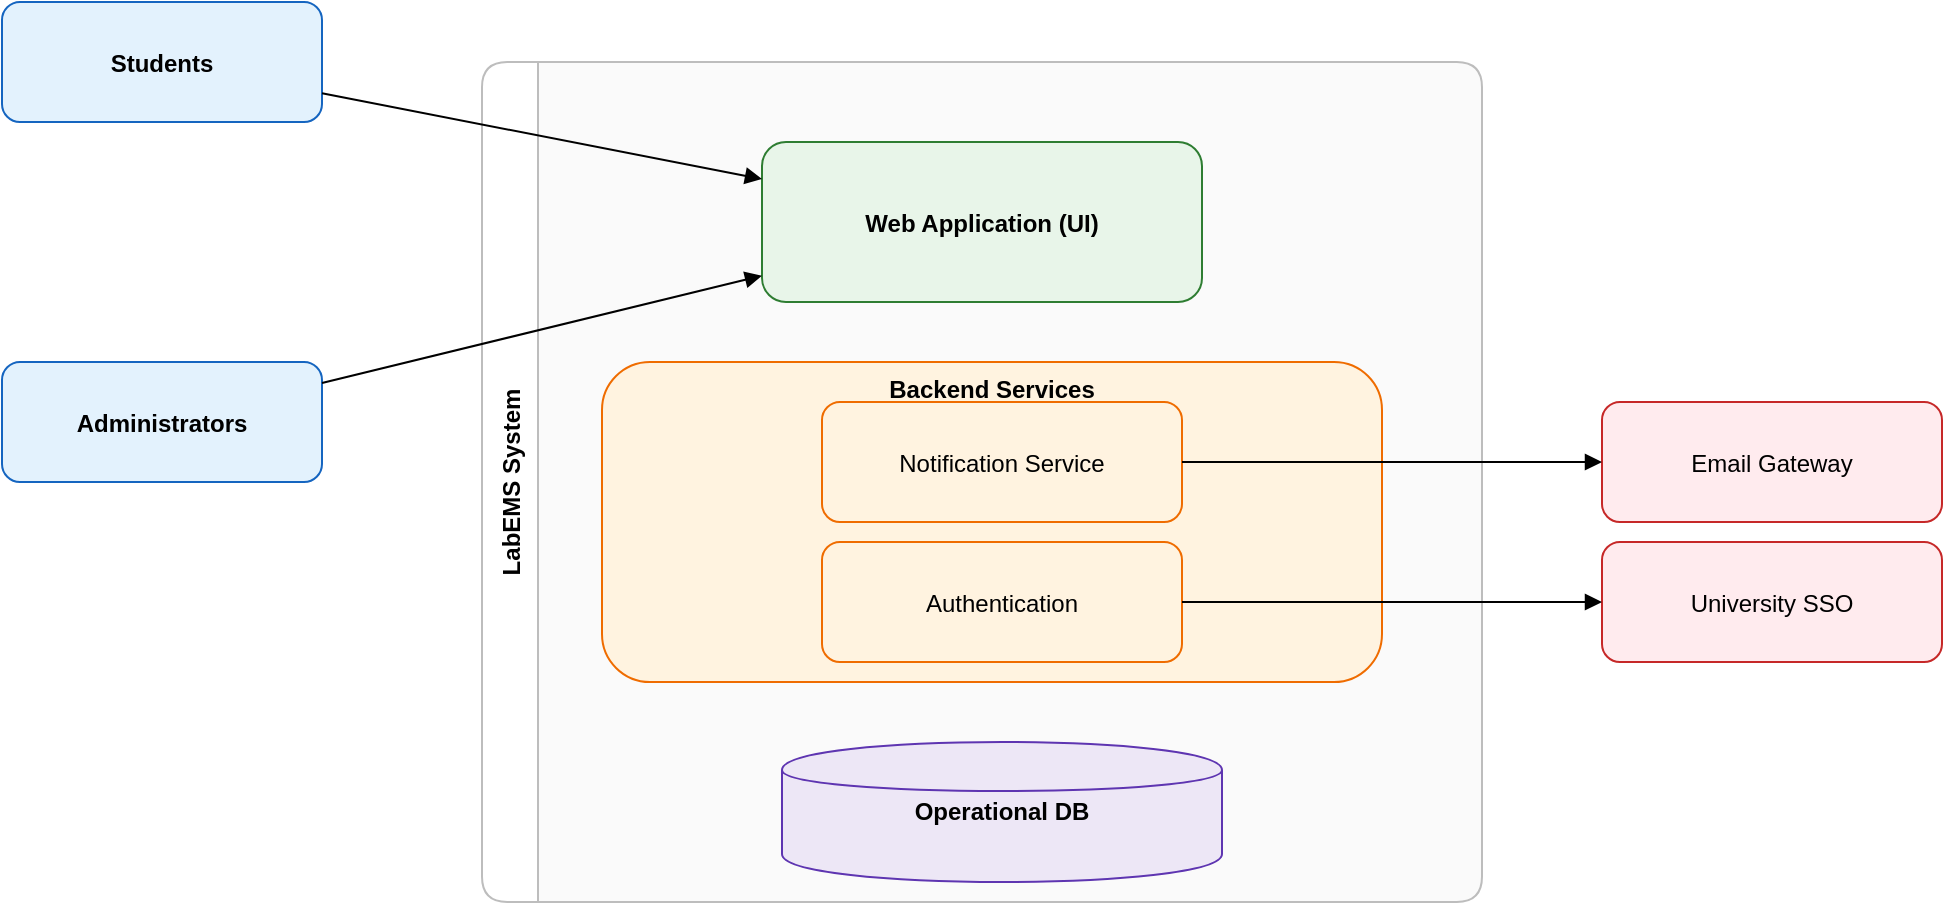 <mxfile version="26.0.16">
  <diagram name="System Context: LabEMS" id="0">
    <mxGraphModel dx="1434" dy="836" grid="1" gridSize="10" guides="1" tooltips="1" connect="1" arrows="1" fold="1" page="1" pageScale="1" pageWidth="1100" pageHeight="850" math="0" shadow="0">
      <root>
        <mxCell id="0" />
        <mxCell id="1" parent="0" />
        <mxCell id="sys_boundary" value="LabEMS System" style="shape=swimlane;rounded=1;horizontal=0;startSize=28;swimlaneFillColor=#FAFAFA;strokeColor=#BDBDBD;fontStyle=1;" parent="1" vertex="1">
          <mxGeometry x="360" y="140" width="500" height="420" as="geometry" />
        </mxCell>
        <mxCell id="ui_app" value="Web Application (UI)" style="shape=rectangle;rounded=1;fillColor=#E8F5E9;strokeColor=#2E7D32;fontStyle=1;verticalAlign=middle;" parent="sys_boundary" vertex="1">
          <mxGeometry x="140" y="40" width="220" height="80" as="geometry" />
        </mxCell>
        <mxCell id="svc_core" value="Backend Services" style="shape=rectangle;rounded=1;fillColor=#FFF3E0;strokeColor=#EF6C00;fontStyle=1;verticalAlign=top;" parent="sys_boundary" vertex="1">
          <mxGeometry x="60" y="150" width="390" height="160" as="geometry" />
        </mxCell>
        <mxCell id="svc_auth" value="Authentication" style="shape=rectangle;rounded=1;fillColor=#FFF3E0;strokeColor=#EF6C00;" parent="sys_boundary" vertex="1">
          <mxGeometry x="170" y="240" width="180" height="60" as="geometry" />
        </mxCell>
        <mxCell id="svc_notify" value="Notification Service" style="shape=rectangle;rounded=1;fillColor=#FFF3E0;strokeColor=#EF6C00;" parent="sys_boundary" vertex="1">
          <mxGeometry x="170" y="170" width="180" height="60" as="geometry" />
        </mxCell>
        <mxCell id="db_main" value="Operational DB" style="shape=cylinder;whiteSpace=wrap;html=1;fillColor=#EDE7F6;strokeColor=#5E35B1;fontStyle=1" parent="sys_boundary" vertex="1">
          <mxGeometry x="150" y="340" width="220" height="70" as="geometry" />
        </mxCell>
        <mxCell id="actor_students" value="Students" style="shape=rectangle;rounded=1;fillColor=#E3F2FD;strokeColor=#1565C0;fontStyle=1;" parent="1" vertex="1">
          <mxGeometry x="120" y="110" width="160" height="60" as="geometry" />
        </mxCell>
        <mxCell id="actor_admins" value="Administrators" style="shape=rectangle;rounded=1;fillColor=#E3F2FD;strokeColor=#1565C0;fontStyle=1;" parent="1" vertex="1">
          <mxGeometry x="120" y="290" width="160" height="60" as="geometry" />
        </mxCell>
        <mxCell id="ext_email" value="Email Gateway" style="shape=rectangle;rounded=1;fillColor=#FFEBEE;strokeColor=#C62828;" parent="1" vertex="1">
          <mxGeometry x="920" y="310" width="170" height="60" as="geometry" />
        </mxCell>
        <mxCell id="ext_sso" value="University SSO" style="shape=rectangle;rounded=1;fillColor=#FFEBEE;strokeColor=#C62828;" parent="1" vertex="1">
          <mxGeometry x="920" y="380" width="170" height="60" as="geometry" />
        </mxCell>
        <mxCell id="e1" style="endArrow=block;edgeStyle=none;" parent="1" source="actor_students" target="ui_app" edge="1">
          <mxGeometry relative="1" as="geometry" />
        </mxCell>
        <mxCell id="e3" style="endArrow=block;edgeStyle=none;" parent="1" source="actor_admins" target="ui_app" edge="1">
          <mxGeometry relative="1" as="geometry" />
        </mxCell>
        <mxCell id="e4" style="endArrow=block;edgeStyle=none;" parent="1" source="svc_notify" target="ext_email" edge="1">
          <mxGeometry relative="1" as="geometry" />
        </mxCell>
        <mxCell id="e5" style="endArrow=block;edgeStyle=none;" parent="1" source="svc_auth" target="ext_sso" edge="1">
          <mxGeometry relative="1" as="geometry" />
        </mxCell>
      </root>
    </mxGraphModel>
  </diagram>
</mxfile>
